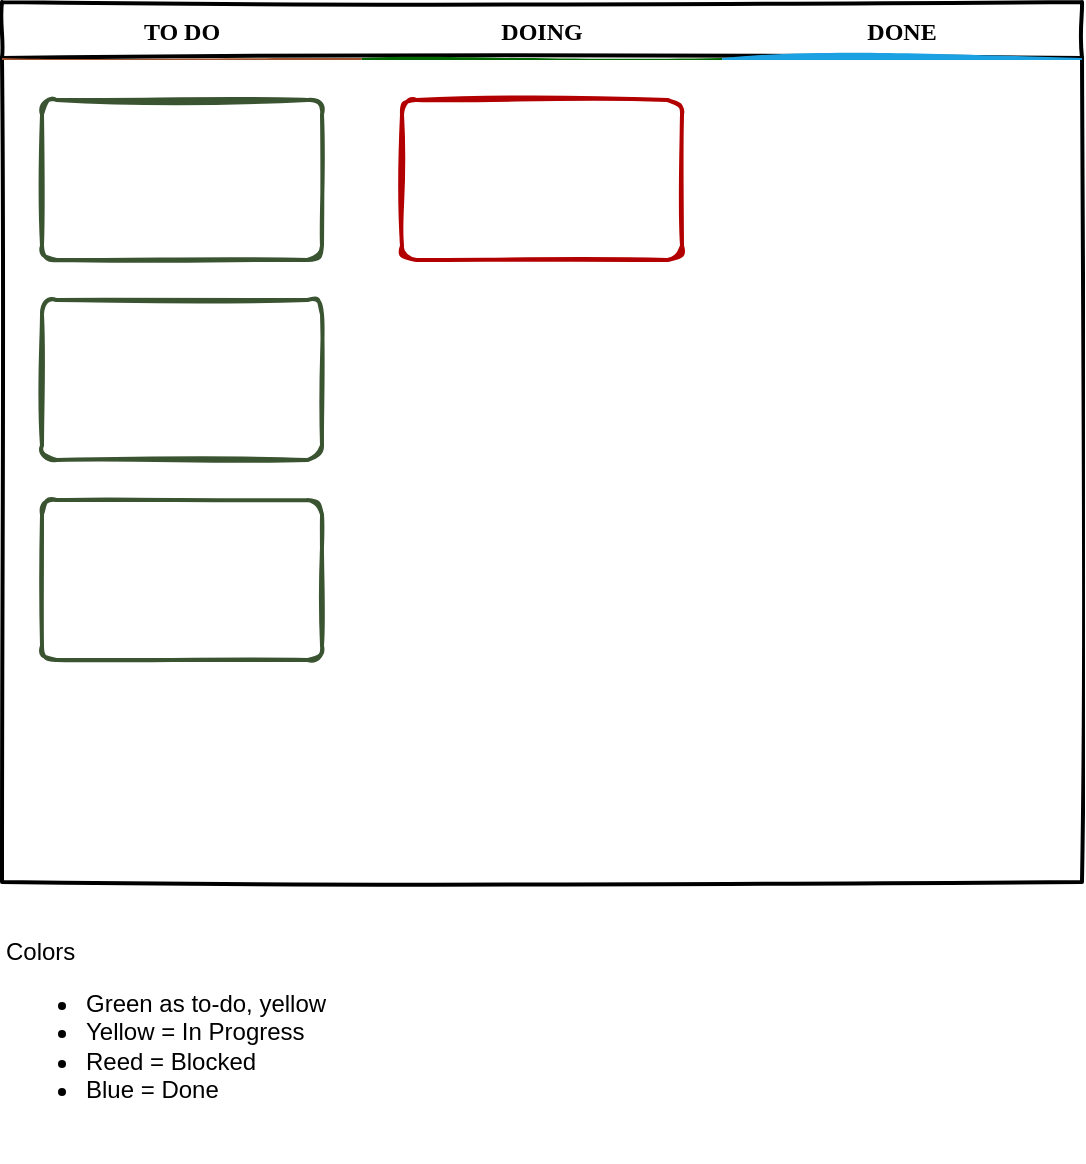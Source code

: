 <mxfile>
    <diagram id="wFE0QG_FPsp0jaGvCLVb" name="Page-1">
        <mxGraphModel dx="650" dy="406" grid="1" gridSize="10" guides="1" tooltips="1" connect="1" arrows="1" fold="1" page="1" pageScale="1" pageWidth="850" pageHeight="1100" math="0" shadow="0">
            <root>
                <mxCell id="0"/>
                <mxCell id="1" parent="0"/>
                <mxCell id="_5mSTuPxr-ZiKRkBDSY7-1" value="" style="swimlane;fontStyle=2;childLayout=stackLayout;horizontal=1;startSize=28;horizontalStack=1;resizeParent=1;resizeParentMax=0;resizeLast=0;collapsible=0;marginBottom=0;swimlaneFillColor=none;fontFamily=Permanent Marker;fontSize=16;points=[];verticalAlign=top;stackBorder=0;resizable=1;strokeWidth=2;sketch=1;disableMultiStroke=1;fillStyle=solid;" parent="1" vertex="1">
                    <mxGeometry x="160" y="80" width="540" height="440" as="geometry"/>
                </mxCell>
                <object label="TO DO" status="New" id="_5mSTuPxr-ZiKRkBDSY7-2">
                    <mxCell style="swimlane;strokeWidth=2;fontFamily=Permanent Marker;html=0;startSize=1;verticalAlign=bottom;spacingBottom=5;points=[];childLayout=stackLayout;stackBorder=20;stackSpacing=20;resizeLast=0;resizeParent=1;horizontalStack=0;collapsible=0;sketch=1;strokeColor=none;fillStyle=solid;fillColor=#A0522D;" parent="_5mSTuPxr-ZiKRkBDSY7-1" vertex="1">
                        <mxGeometry y="28" width="180" height="412" as="geometry"/>
                    </mxCell>
                </object>
                <object label="Running web application on Browser" placeholders="1" id="_5mSTuPxr-ZiKRkBDSY7-3">
                    <mxCell style="whiteSpace=wrap;html=1;strokeWidth=2;fillColor=#6d8764;fontStyle=1;spacingTop=0;rounded=1;arcSize=9;points=[];sketch=1;fontFamily=Permanent Marker;hachureGap=8;fillWeight=1;fillOpacity=0;fontColor=#ffffff;strokeColor=#3A5431;" parent="_5mSTuPxr-ZiKRkBDSY7-2" vertex="1">
                        <mxGeometry x="20" y="21" width="140" height="80" as="geometry"/>
                    </mxCell>
                </object>
                <object label="Setting up Authorization to website" placeholders="1" id="_5mSTuPxr-ZiKRkBDSY7-4">
                    <mxCell style="whiteSpace=wrap;html=1;strokeWidth=2;fillColor=#6d8764;fontStyle=1;spacingTop=0;rounded=1;arcSize=9;points=[];sketch=1;fontFamily=Permanent Marker;hachureGap=8;fillWeight=1;strokeColor=#3A5431;fillOpacity=0;fontColor=#ffffff;" parent="_5mSTuPxr-ZiKRkBDSY7-2" vertex="1">
                        <mxGeometry x="20" y="121" width="140" height="80" as="geometry"/>
                    </mxCell>
                </object>
                <object label="Creating JSON file workout" placeholders="1" id="_5mSTuPxr-ZiKRkBDSY7-5">
                    <mxCell style="whiteSpace=wrap;html=1;strokeWidth=2;fillColor=#6d8764;fontStyle=1;spacingTop=0;rounded=1;arcSize=9;points=[];sketch=1;fontFamily=Permanent Marker;hachureGap=8;fillWeight=1;fillOpacity=0;fontColor=#ffffff;strokeColor=#3A5431;fillStyle=solid;" parent="_5mSTuPxr-ZiKRkBDSY7-2" vertex="1">
                        <mxGeometry x="20" y="221" width="140" height="80" as="geometry"/>
                    </mxCell>
                </object>
                <object label="DOING" status="In progress" id="_5mSTuPxr-ZiKRkBDSY7-6">
                    <mxCell style="swimlane;strokeWidth=2;fontFamily=Permanent Marker;html=0;startSize=1;verticalAlign=bottom;spacingBottom=5;points=[];childLayout=stackLayout;stackBorder=20;stackSpacing=20;resizeLast=0;resizeParent=1;horizontalStack=0;collapsible=0;sketch=1;strokeColor=none;fillStyle=solid;fillColor=#006600;" parent="_5mSTuPxr-ZiKRkBDSY7-1" vertex="1">
                        <mxGeometry x="180" y="28" width="180" height="412" as="geometry"/>
                    </mxCell>
                </object>
                <object label="Blocked - Creating a new Project with AWS Amplify" placeholders="1" id="_5mSTuPxr-ZiKRkBDSY7-7">
                    <mxCell style="whiteSpace=wrap;html=1;strokeWidth=2;fillColor=#e51400;fontStyle=1;spacingTop=0;rounded=1;arcSize=9;points=[];sketch=1;fontFamily=Permanent Marker;hachureGap=8;fillWeight=1;fontColor=#ffffff;strokeColor=#B20000;glass=0;fillStyle=solid;fillOpacity=0;" parent="_5mSTuPxr-ZiKRkBDSY7-6" vertex="1">
                        <mxGeometry x="20" y="21" width="140" height="80" as="geometry"/>
                    </mxCell>
                </object>
                <object label="DONE" status="Completed" id="_5mSTuPxr-ZiKRkBDSY7-9">
                    <mxCell style="swimlane;strokeWidth=2;fontFamily=Permanent Marker;html=0;startSize=1;verticalAlign=bottom;spacingBottom=5;points=[];childLayout=stackLayout;stackBorder=20;stackSpacing=20;resizeLast=0;resizeParent=1;horizontalStack=0;collapsible=0;sketch=1;strokeColor=none;fillStyle=solid;fillColor=#1BA1E2;" parent="_5mSTuPxr-ZiKRkBDSY7-1" vertex="1">
                        <mxGeometry x="360" y="28" width="180" height="412" as="geometry"/>
                    </mxCell>
                </object>
                <mxCell id="3" value="Colors&lt;br&gt;&lt;div style=&quot;&quot;&gt;&lt;ul&gt;&lt;li&gt;&lt;span style=&quot;background-color: initial;&quot;&gt;Green as to-do, yellow&lt;/span&gt;&lt;/li&gt;&lt;li&gt;&lt;span style=&quot;background-color: initial;&quot;&gt;Yellow = In Progress&lt;/span&gt;&lt;/li&gt;&lt;li&gt;&lt;span style=&quot;background-color: initial;&quot;&gt;Reed = Blocked&lt;/span&gt;&lt;/li&gt;&lt;li&gt;&lt;span style=&quot;background-color: initial;&quot;&gt;Blue = Done&lt;/span&gt;&lt;/li&gt;&lt;/ul&gt;&lt;/div&gt;" style="text;html=1;align=left;verticalAlign=middle;resizable=0;points=[];autosize=1;strokeColor=none;fillColor=none;" vertex="1" parent="1">
                    <mxGeometry x="160" y="530" width="180" height="130" as="geometry"/>
                </mxCell>
            </root>
        </mxGraphModel>
    </diagram>
</mxfile>